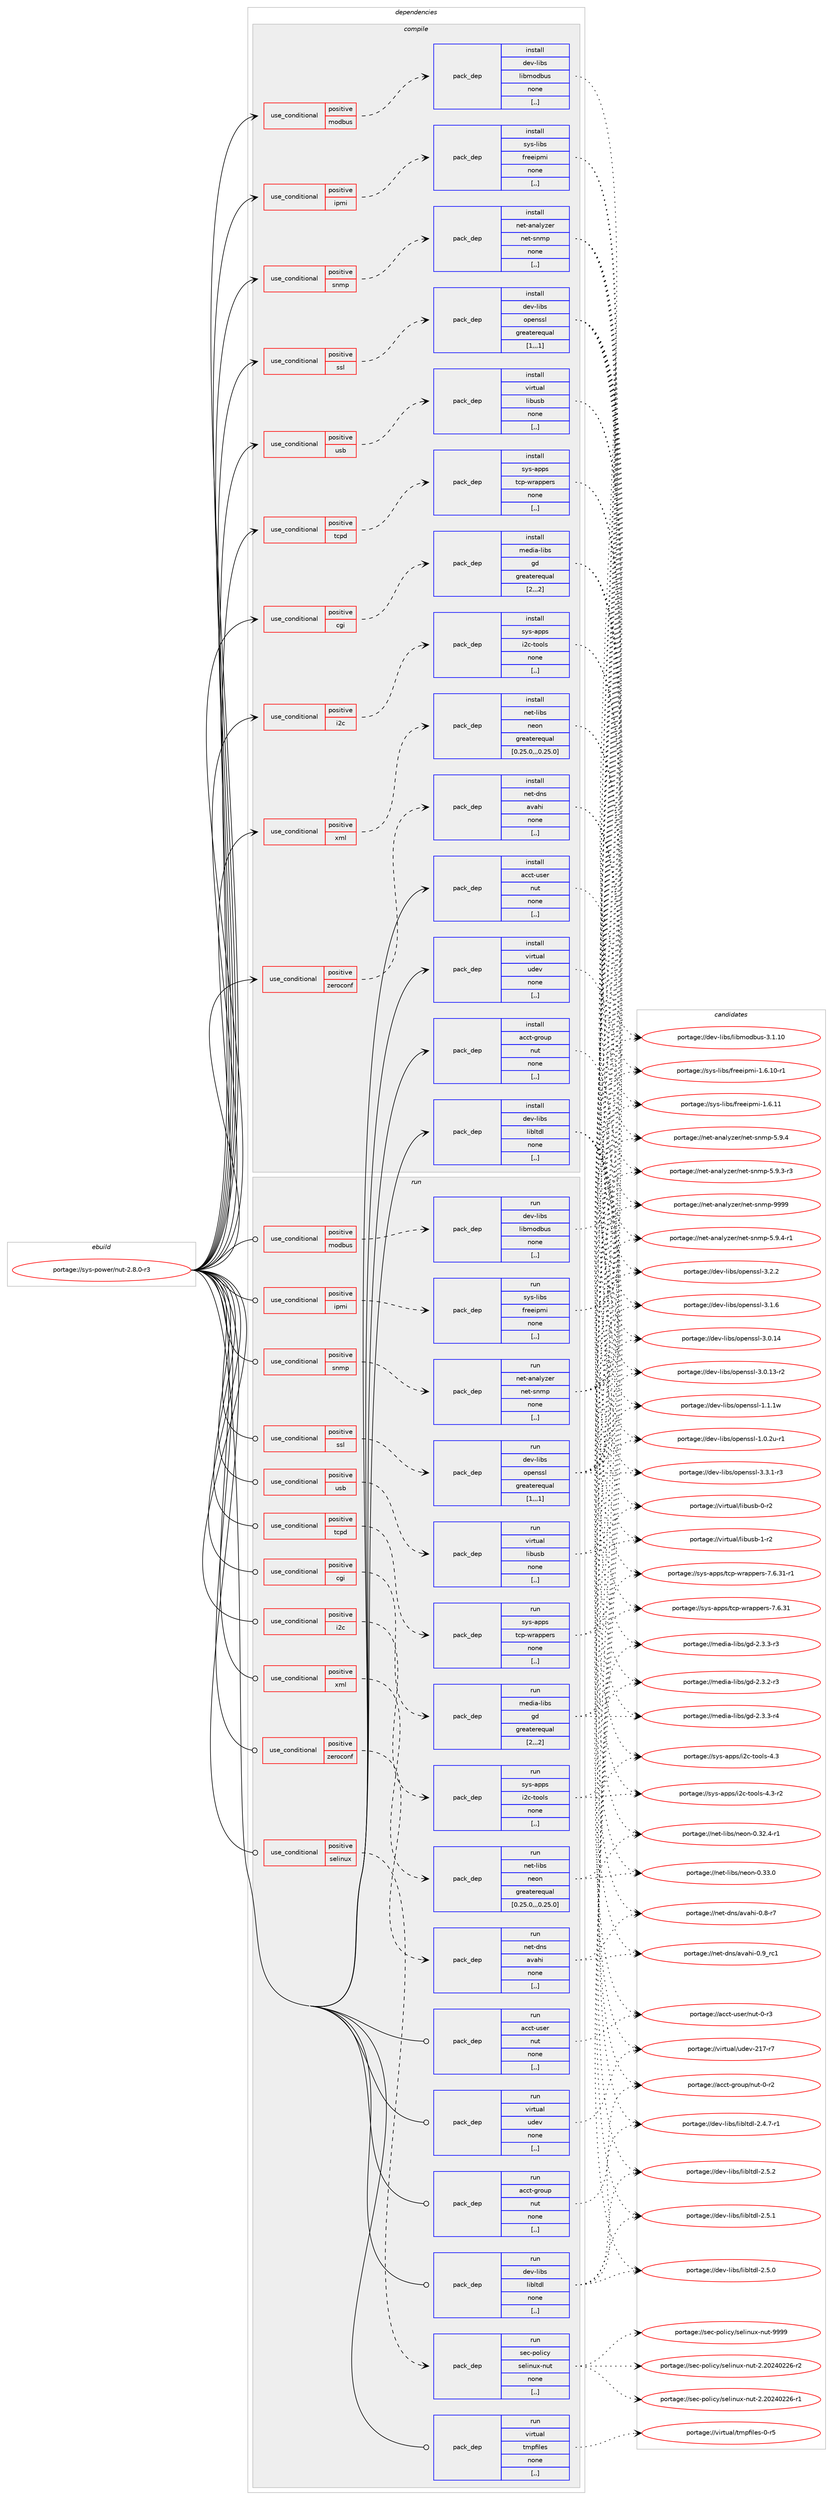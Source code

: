 digraph prolog {

# *************
# Graph options
# *************

newrank=true;
concentrate=true;
compound=true;
graph [rankdir=LR,fontname=Helvetica,fontsize=10,ranksep=1.5];#, ranksep=2.5, nodesep=0.2];
edge  [arrowhead=vee];
node  [fontname=Helvetica,fontsize=10];

# **********
# The ebuild
# **********

subgraph cluster_leftcol {
color=gray;
label=<<i>ebuild</i>>;
id [label="portage://sys-power/nut-2.8.0-r3", color=red, width=4, href="../sys-power/nut-2.8.0-r3.svg"];
}

# ****************
# The dependencies
# ****************

subgraph cluster_midcol {
color=gray;
label=<<i>dependencies</i>>;
subgraph cluster_compile {
fillcolor="#eeeeee";
style=filled;
label=<<i>compile</i>>;
subgraph cond252611 {
dependency954236 [label=<<TABLE BORDER="0" CELLBORDER="1" CELLSPACING="0" CELLPADDING="4"><TR><TD ROWSPAN="3" CELLPADDING="10">use_conditional</TD></TR><TR><TD>positive</TD></TR><TR><TD>cgi</TD></TR></TABLE>>, shape=none, color=red];
subgraph pack694886 {
dependency954237 [label=<<TABLE BORDER="0" CELLBORDER="1" CELLSPACING="0" CELLPADDING="4" WIDTH="220"><TR><TD ROWSPAN="6" CELLPADDING="30">pack_dep</TD></TR><TR><TD WIDTH="110">install</TD></TR><TR><TD>media-libs</TD></TR><TR><TD>gd</TD></TR><TR><TD>greaterequal</TD></TR><TR><TD>[2,,,2]</TD></TR></TABLE>>, shape=none, color=blue];
}
dependency954236:e -> dependency954237:w [weight=20,style="dashed",arrowhead="vee"];
}
id:e -> dependency954236:w [weight=20,style="solid",arrowhead="vee"];
subgraph cond252612 {
dependency954238 [label=<<TABLE BORDER="0" CELLBORDER="1" CELLSPACING="0" CELLPADDING="4"><TR><TD ROWSPAN="3" CELLPADDING="10">use_conditional</TD></TR><TR><TD>positive</TD></TR><TR><TD>i2c</TD></TR></TABLE>>, shape=none, color=red];
subgraph pack694887 {
dependency954239 [label=<<TABLE BORDER="0" CELLBORDER="1" CELLSPACING="0" CELLPADDING="4" WIDTH="220"><TR><TD ROWSPAN="6" CELLPADDING="30">pack_dep</TD></TR><TR><TD WIDTH="110">install</TD></TR><TR><TD>sys-apps</TD></TR><TR><TD>i2c-tools</TD></TR><TR><TD>none</TD></TR><TR><TD>[,,]</TD></TR></TABLE>>, shape=none, color=blue];
}
dependency954238:e -> dependency954239:w [weight=20,style="dashed",arrowhead="vee"];
}
id:e -> dependency954238:w [weight=20,style="solid",arrowhead="vee"];
subgraph cond252613 {
dependency954240 [label=<<TABLE BORDER="0" CELLBORDER="1" CELLSPACING="0" CELLPADDING="4"><TR><TD ROWSPAN="3" CELLPADDING="10">use_conditional</TD></TR><TR><TD>positive</TD></TR><TR><TD>ipmi</TD></TR></TABLE>>, shape=none, color=red];
subgraph pack694888 {
dependency954241 [label=<<TABLE BORDER="0" CELLBORDER="1" CELLSPACING="0" CELLPADDING="4" WIDTH="220"><TR><TD ROWSPAN="6" CELLPADDING="30">pack_dep</TD></TR><TR><TD WIDTH="110">install</TD></TR><TR><TD>sys-libs</TD></TR><TR><TD>freeipmi</TD></TR><TR><TD>none</TD></TR><TR><TD>[,,]</TD></TR></TABLE>>, shape=none, color=blue];
}
dependency954240:e -> dependency954241:w [weight=20,style="dashed",arrowhead="vee"];
}
id:e -> dependency954240:w [weight=20,style="solid",arrowhead="vee"];
subgraph cond252614 {
dependency954242 [label=<<TABLE BORDER="0" CELLBORDER="1" CELLSPACING="0" CELLPADDING="4"><TR><TD ROWSPAN="3" CELLPADDING="10">use_conditional</TD></TR><TR><TD>positive</TD></TR><TR><TD>modbus</TD></TR></TABLE>>, shape=none, color=red];
subgraph pack694889 {
dependency954243 [label=<<TABLE BORDER="0" CELLBORDER="1" CELLSPACING="0" CELLPADDING="4" WIDTH="220"><TR><TD ROWSPAN="6" CELLPADDING="30">pack_dep</TD></TR><TR><TD WIDTH="110">install</TD></TR><TR><TD>dev-libs</TD></TR><TR><TD>libmodbus</TD></TR><TR><TD>none</TD></TR><TR><TD>[,,]</TD></TR></TABLE>>, shape=none, color=blue];
}
dependency954242:e -> dependency954243:w [weight=20,style="dashed",arrowhead="vee"];
}
id:e -> dependency954242:w [weight=20,style="solid",arrowhead="vee"];
subgraph cond252615 {
dependency954244 [label=<<TABLE BORDER="0" CELLBORDER="1" CELLSPACING="0" CELLPADDING="4"><TR><TD ROWSPAN="3" CELLPADDING="10">use_conditional</TD></TR><TR><TD>positive</TD></TR><TR><TD>snmp</TD></TR></TABLE>>, shape=none, color=red];
subgraph pack694890 {
dependency954245 [label=<<TABLE BORDER="0" CELLBORDER="1" CELLSPACING="0" CELLPADDING="4" WIDTH="220"><TR><TD ROWSPAN="6" CELLPADDING="30">pack_dep</TD></TR><TR><TD WIDTH="110">install</TD></TR><TR><TD>net-analyzer</TD></TR><TR><TD>net-snmp</TD></TR><TR><TD>none</TD></TR><TR><TD>[,,]</TD></TR></TABLE>>, shape=none, color=blue];
}
dependency954244:e -> dependency954245:w [weight=20,style="dashed",arrowhead="vee"];
}
id:e -> dependency954244:w [weight=20,style="solid",arrowhead="vee"];
subgraph cond252616 {
dependency954246 [label=<<TABLE BORDER="0" CELLBORDER="1" CELLSPACING="0" CELLPADDING="4"><TR><TD ROWSPAN="3" CELLPADDING="10">use_conditional</TD></TR><TR><TD>positive</TD></TR><TR><TD>ssl</TD></TR></TABLE>>, shape=none, color=red];
subgraph pack694891 {
dependency954247 [label=<<TABLE BORDER="0" CELLBORDER="1" CELLSPACING="0" CELLPADDING="4" WIDTH="220"><TR><TD ROWSPAN="6" CELLPADDING="30">pack_dep</TD></TR><TR><TD WIDTH="110">install</TD></TR><TR><TD>dev-libs</TD></TR><TR><TD>openssl</TD></TR><TR><TD>greaterequal</TD></TR><TR><TD>[1,,,1]</TD></TR></TABLE>>, shape=none, color=blue];
}
dependency954246:e -> dependency954247:w [weight=20,style="dashed",arrowhead="vee"];
}
id:e -> dependency954246:w [weight=20,style="solid",arrowhead="vee"];
subgraph cond252617 {
dependency954248 [label=<<TABLE BORDER="0" CELLBORDER="1" CELLSPACING="0" CELLPADDING="4"><TR><TD ROWSPAN="3" CELLPADDING="10">use_conditional</TD></TR><TR><TD>positive</TD></TR><TR><TD>tcpd</TD></TR></TABLE>>, shape=none, color=red];
subgraph pack694892 {
dependency954249 [label=<<TABLE BORDER="0" CELLBORDER="1" CELLSPACING="0" CELLPADDING="4" WIDTH="220"><TR><TD ROWSPAN="6" CELLPADDING="30">pack_dep</TD></TR><TR><TD WIDTH="110">install</TD></TR><TR><TD>sys-apps</TD></TR><TR><TD>tcp-wrappers</TD></TR><TR><TD>none</TD></TR><TR><TD>[,,]</TD></TR></TABLE>>, shape=none, color=blue];
}
dependency954248:e -> dependency954249:w [weight=20,style="dashed",arrowhead="vee"];
}
id:e -> dependency954248:w [weight=20,style="solid",arrowhead="vee"];
subgraph cond252618 {
dependency954250 [label=<<TABLE BORDER="0" CELLBORDER="1" CELLSPACING="0" CELLPADDING="4"><TR><TD ROWSPAN="3" CELLPADDING="10">use_conditional</TD></TR><TR><TD>positive</TD></TR><TR><TD>usb</TD></TR></TABLE>>, shape=none, color=red];
subgraph pack694893 {
dependency954251 [label=<<TABLE BORDER="0" CELLBORDER="1" CELLSPACING="0" CELLPADDING="4" WIDTH="220"><TR><TD ROWSPAN="6" CELLPADDING="30">pack_dep</TD></TR><TR><TD WIDTH="110">install</TD></TR><TR><TD>virtual</TD></TR><TR><TD>libusb</TD></TR><TR><TD>none</TD></TR><TR><TD>[,,]</TD></TR></TABLE>>, shape=none, color=blue];
}
dependency954250:e -> dependency954251:w [weight=20,style="dashed",arrowhead="vee"];
}
id:e -> dependency954250:w [weight=20,style="solid",arrowhead="vee"];
subgraph cond252619 {
dependency954252 [label=<<TABLE BORDER="0" CELLBORDER="1" CELLSPACING="0" CELLPADDING="4"><TR><TD ROWSPAN="3" CELLPADDING="10">use_conditional</TD></TR><TR><TD>positive</TD></TR><TR><TD>xml</TD></TR></TABLE>>, shape=none, color=red];
subgraph pack694894 {
dependency954253 [label=<<TABLE BORDER="0" CELLBORDER="1" CELLSPACING="0" CELLPADDING="4" WIDTH="220"><TR><TD ROWSPAN="6" CELLPADDING="30">pack_dep</TD></TR><TR><TD WIDTH="110">install</TD></TR><TR><TD>net-libs</TD></TR><TR><TD>neon</TD></TR><TR><TD>greaterequal</TD></TR><TR><TD>[0.25.0,,,0.25.0]</TD></TR></TABLE>>, shape=none, color=blue];
}
dependency954252:e -> dependency954253:w [weight=20,style="dashed",arrowhead="vee"];
}
id:e -> dependency954252:w [weight=20,style="solid",arrowhead="vee"];
subgraph cond252620 {
dependency954254 [label=<<TABLE BORDER="0" CELLBORDER="1" CELLSPACING="0" CELLPADDING="4"><TR><TD ROWSPAN="3" CELLPADDING="10">use_conditional</TD></TR><TR><TD>positive</TD></TR><TR><TD>zeroconf</TD></TR></TABLE>>, shape=none, color=red];
subgraph pack694895 {
dependency954255 [label=<<TABLE BORDER="0" CELLBORDER="1" CELLSPACING="0" CELLPADDING="4" WIDTH="220"><TR><TD ROWSPAN="6" CELLPADDING="30">pack_dep</TD></TR><TR><TD WIDTH="110">install</TD></TR><TR><TD>net-dns</TD></TR><TR><TD>avahi</TD></TR><TR><TD>none</TD></TR><TR><TD>[,,]</TD></TR></TABLE>>, shape=none, color=blue];
}
dependency954254:e -> dependency954255:w [weight=20,style="dashed",arrowhead="vee"];
}
id:e -> dependency954254:w [weight=20,style="solid",arrowhead="vee"];
subgraph pack694896 {
dependency954256 [label=<<TABLE BORDER="0" CELLBORDER="1" CELLSPACING="0" CELLPADDING="4" WIDTH="220"><TR><TD ROWSPAN="6" CELLPADDING="30">pack_dep</TD></TR><TR><TD WIDTH="110">install</TD></TR><TR><TD>acct-group</TD></TR><TR><TD>nut</TD></TR><TR><TD>none</TD></TR><TR><TD>[,,]</TD></TR></TABLE>>, shape=none, color=blue];
}
id:e -> dependency954256:w [weight=20,style="solid",arrowhead="vee"];
subgraph pack694897 {
dependency954257 [label=<<TABLE BORDER="0" CELLBORDER="1" CELLSPACING="0" CELLPADDING="4" WIDTH="220"><TR><TD ROWSPAN="6" CELLPADDING="30">pack_dep</TD></TR><TR><TD WIDTH="110">install</TD></TR><TR><TD>acct-user</TD></TR><TR><TD>nut</TD></TR><TR><TD>none</TD></TR><TR><TD>[,,]</TD></TR></TABLE>>, shape=none, color=blue];
}
id:e -> dependency954257:w [weight=20,style="solid",arrowhead="vee"];
subgraph pack694898 {
dependency954258 [label=<<TABLE BORDER="0" CELLBORDER="1" CELLSPACING="0" CELLPADDING="4" WIDTH="220"><TR><TD ROWSPAN="6" CELLPADDING="30">pack_dep</TD></TR><TR><TD WIDTH="110">install</TD></TR><TR><TD>dev-libs</TD></TR><TR><TD>libltdl</TD></TR><TR><TD>none</TD></TR><TR><TD>[,,]</TD></TR></TABLE>>, shape=none, color=blue];
}
id:e -> dependency954258:w [weight=20,style="solid",arrowhead="vee"];
subgraph pack694899 {
dependency954259 [label=<<TABLE BORDER="0" CELLBORDER="1" CELLSPACING="0" CELLPADDING="4" WIDTH="220"><TR><TD ROWSPAN="6" CELLPADDING="30">pack_dep</TD></TR><TR><TD WIDTH="110">install</TD></TR><TR><TD>virtual</TD></TR><TR><TD>udev</TD></TR><TR><TD>none</TD></TR><TR><TD>[,,]</TD></TR></TABLE>>, shape=none, color=blue];
}
id:e -> dependency954259:w [weight=20,style="solid",arrowhead="vee"];
}
subgraph cluster_compileandrun {
fillcolor="#eeeeee";
style=filled;
label=<<i>compile and run</i>>;
}
subgraph cluster_run {
fillcolor="#eeeeee";
style=filled;
label=<<i>run</i>>;
subgraph cond252621 {
dependency954260 [label=<<TABLE BORDER="0" CELLBORDER="1" CELLSPACING="0" CELLPADDING="4"><TR><TD ROWSPAN="3" CELLPADDING="10">use_conditional</TD></TR><TR><TD>positive</TD></TR><TR><TD>cgi</TD></TR></TABLE>>, shape=none, color=red];
subgraph pack694900 {
dependency954261 [label=<<TABLE BORDER="0" CELLBORDER="1" CELLSPACING="0" CELLPADDING="4" WIDTH="220"><TR><TD ROWSPAN="6" CELLPADDING="30">pack_dep</TD></TR><TR><TD WIDTH="110">run</TD></TR><TR><TD>media-libs</TD></TR><TR><TD>gd</TD></TR><TR><TD>greaterequal</TD></TR><TR><TD>[2,,,2]</TD></TR></TABLE>>, shape=none, color=blue];
}
dependency954260:e -> dependency954261:w [weight=20,style="dashed",arrowhead="vee"];
}
id:e -> dependency954260:w [weight=20,style="solid",arrowhead="odot"];
subgraph cond252622 {
dependency954262 [label=<<TABLE BORDER="0" CELLBORDER="1" CELLSPACING="0" CELLPADDING="4"><TR><TD ROWSPAN="3" CELLPADDING="10">use_conditional</TD></TR><TR><TD>positive</TD></TR><TR><TD>i2c</TD></TR></TABLE>>, shape=none, color=red];
subgraph pack694901 {
dependency954263 [label=<<TABLE BORDER="0" CELLBORDER="1" CELLSPACING="0" CELLPADDING="4" WIDTH="220"><TR><TD ROWSPAN="6" CELLPADDING="30">pack_dep</TD></TR><TR><TD WIDTH="110">run</TD></TR><TR><TD>sys-apps</TD></TR><TR><TD>i2c-tools</TD></TR><TR><TD>none</TD></TR><TR><TD>[,,]</TD></TR></TABLE>>, shape=none, color=blue];
}
dependency954262:e -> dependency954263:w [weight=20,style="dashed",arrowhead="vee"];
}
id:e -> dependency954262:w [weight=20,style="solid",arrowhead="odot"];
subgraph cond252623 {
dependency954264 [label=<<TABLE BORDER="0" CELLBORDER="1" CELLSPACING="0" CELLPADDING="4"><TR><TD ROWSPAN="3" CELLPADDING="10">use_conditional</TD></TR><TR><TD>positive</TD></TR><TR><TD>ipmi</TD></TR></TABLE>>, shape=none, color=red];
subgraph pack694902 {
dependency954265 [label=<<TABLE BORDER="0" CELLBORDER="1" CELLSPACING="0" CELLPADDING="4" WIDTH="220"><TR><TD ROWSPAN="6" CELLPADDING="30">pack_dep</TD></TR><TR><TD WIDTH="110">run</TD></TR><TR><TD>sys-libs</TD></TR><TR><TD>freeipmi</TD></TR><TR><TD>none</TD></TR><TR><TD>[,,]</TD></TR></TABLE>>, shape=none, color=blue];
}
dependency954264:e -> dependency954265:w [weight=20,style="dashed",arrowhead="vee"];
}
id:e -> dependency954264:w [weight=20,style="solid",arrowhead="odot"];
subgraph cond252624 {
dependency954266 [label=<<TABLE BORDER="0" CELLBORDER="1" CELLSPACING="0" CELLPADDING="4"><TR><TD ROWSPAN="3" CELLPADDING="10">use_conditional</TD></TR><TR><TD>positive</TD></TR><TR><TD>modbus</TD></TR></TABLE>>, shape=none, color=red];
subgraph pack694903 {
dependency954267 [label=<<TABLE BORDER="0" CELLBORDER="1" CELLSPACING="0" CELLPADDING="4" WIDTH="220"><TR><TD ROWSPAN="6" CELLPADDING="30">pack_dep</TD></TR><TR><TD WIDTH="110">run</TD></TR><TR><TD>dev-libs</TD></TR><TR><TD>libmodbus</TD></TR><TR><TD>none</TD></TR><TR><TD>[,,]</TD></TR></TABLE>>, shape=none, color=blue];
}
dependency954266:e -> dependency954267:w [weight=20,style="dashed",arrowhead="vee"];
}
id:e -> dependency954266:w [weight=20,style="solid",arrowhead="odot"];
subgraph cond252625 {
dependency954268 [label=<<TABLE BORDER="0" CELLBORDER="1" CELLSPACING="0" CELLPADDING="4"><TR><TD ROWSPAN="3" CELLPADDING="10">use_conditional</TD></TR><TR><TD>positive</TD></TR><TR><TD>selinux</TD></TR></TABLE>>, shape=none, color=red];
subgraph pack694904 {
dependency954269 [label=<<TABLE BORDER="0" CELLBORDER="1" CELLSPACING="0" CELLPADDING="4" WIDTH="220"><TR><TD ROWSPAN="6" CELLPADDING="30">pack_dep</TD></TR><TR><TD WIDTH="110">run</TD></TR><TR><TD>sec-policy</TD></TR><TR><TD>selinux-nut</TD></TR><TR><TD>none</TD></TR><TR><TD>[,,]</TD></TR></TABLE>>, shape=none, color=blue];
}
dependency954268:e -> dependency954269:w [weight=20,style="dashed",arrowhead="vee"];
}
id:e -> dependency954268:w [weight=20,style="solid",arrowhead="odot"];
subgraph cond252626 {
dependency954270 [label=<<TABLE BORDER="0" CELLBORDER="1" CELLSPACING="0" CELLPADDING="4"><TR><TD ROWSPAN="3" CELLPADDING="10">use_conditional</TD></TR><TR><TD>positive</TD></TR><TR><TD>snmp</TD></TR></TABLE>>, shape=none, color=red];
subgraph pack694905 {
dependency954271 [label=<<TABLE BORDER="0" CELLBORDER="1" CELLSPACING="0" CELLPADDING="4" WIDTH="220"><TR><TD ROWSPAN="6" CELLPADDING="30">pack_dep</TD></TR><TR><TD WIDTH="110">run</TD></TR><TR><TD>net-analyzer</TD></TR><TR><TD>net-snmp</TD></TR><TR><TD>none</TD></TR><TR><TD>[,,]</TD></TR></TABLE>>, shape=none, color=blue];
}
dependency954270:e -> dependency954271:w [weight=20,style="dashed",arrowhead="vee"];
}
id:e -> dependency954270:w [weight=20,style="solid",arrowhead="odot"];
subgraph cond252627 {
dependency954272 [label=<<TABLE BORDER="0" CELLBORDER="1" CELLSPACING="0" CELLPADDING="4"><TR><TD ROWSPAN="3" CELLPADDING="10">use_conditional</TD></TR><TR><TD>positive</TD></TR><TR><TD>ssl</TD></TR></TABLE>>, shape=none, color=red];
subgraph pack694906 {
dependency954273 [label=<<TABLE BORDER="0" CELLBORDER="1" CELLSPACING="0" CELLPADDING="4" WIDTH="220"><TR><TD ROWSPAN="6" CELLPADDING="30">pack_dep</TD></TR><TR><TD WIDTH="110">run</TD></TR><TR><TD>dev-libs</TD></TR><TR><TD>openssl</TD></TR><TR><TD>greaterequal</TD></TR><TR><TD>[1,,,1]</TD></TR></TABLE>>, shape=none, color=blue];
}
dependency954272:e -> dependency954273:w [weight=20,style="dashed",arrowhead="vee"];
}
id:e -> dependency954272:w [weight=20,style="solid",arrowhead="odot"];
subgraph cond252628 {
dependency954274 [label=<<TABLE BORDER="0" CELLBORDER="1" CELLSPACING="0" CELLPADDING="4"><TR><TD ROWSPAN="3" CELLPADDING="10">use_conditional</TD></TR><TR><TD>positive</TD></TR><TR><TD>tcpd</TD></TR></TABLE>>, shape=none, color=red];
subgraph pack694907 {
dependency954275 [label=<<TABLE BORDER="0" CELLBORDER="1" CELLSPACING="0" CELLPADDING="4" WIDTH="220"><TR><TD ROWSPAN="6" CELLPADDING="30">pack_dep</TD></TR><TR><TD WIDTH="110">run</TD></TR><TR><TD>sys-apps</TD></TR><TR><TD>tcp-wrappers</TD></TR><TR><TD>none</TD></TR><TR><TD>[,,]</TD></TR></TABLE>>, shape=none, color=blue];
}
dependency954274:e -> dependency954275:w [weight=20,style="dashed",arrowhead="vee"];
}
id:e -> dependency954274:w [weight=20,style="solid",arrowhead="odot"];
subgraph cond252629 {
dependency954276 [label=<<TABLE BORDER="0" CELLBORDER="1" CELLSPACING="0" CELLPADDING="4"><TR><TD ROWSPAN="3" CELLPADDING="10">use_conditional</TD></TR><TR><TD>positive</TD></TR><TR><TD>usb</TD></TR></TABLE>>, shape=none, color=red];
subgraph pack694908 {
dependency954277 [label=<<TABLE BORDER="0" CELLBORDER="1" CELLSPACING="0" CELLPADDING="4" WIDTH="220"><TR><TD ROWSPAN="6" CELLPADDING="30">pack_dep</TD></TR><TR><TD WIDTH="110">run</TD></TR><TR><TD>virtual</TD></TR><TR><TD>libusb</TD></TR><TR><TD>none</TD></TR><TR><TD>[,,]</TD></TR></TABLE>>, shape=none, color=blue];
}
dependency954276:e -> dependency954277:w [weight=20,style="dashed",arrowhead="vee"];
}
id:e -> dependency954276:w [weight=20,style="solid",arrowhead="odot"];
subgraph cond252630 {
dependency954278 [label=<<TABLE BORDER="0" CELLBORDER="1" CELLSPACING="0" CELLPADDING="4"><TR><TD ROWSPAN="3" CELLPADDING="10">use_conditional</TD></TR><TR><TD>positive</TD></TR><TR><TD>xml</TD></TR></TABLE>>, shape=none, color=red];
subgraph pack694909 {
dependency954279 [label=<<TABLE BORDER="0" CELLBORDER="1" CELLSPACING="0" CELLPADDING="4" WIDTH="220"><TR><TD ROWSPAN="6" CELLPADDING="30">pack_dep</TD></TR><TR><TD WIDTH="110">run</TD></TR><TR><TD>net-libs</TD></TR><TR><TD>neon</TD></TR><TR><TD>greaterequal</TD></TR><TR><TD>[0.25.0,,,0.25.0]</TD></TR></TABLE>>, shape=none, color=blue];
}
dependency954278:e -> dependency954279:w [weight=20,style="dashed",arrowhead="vee"];
}
id:e -> dependency954278:w [weight=20,style="solid",arrowhead="odot"];
subgraph cond252631 {
dependency954280 [label=<<TABLE BORDER="0" CELLBORDER="1" CELLSPACING="0" CELLPADDING="4"><TR><TD ROWSPAN="3" CELLPADDING="10">use_conditional</TD></TR><TR><TD>positive</TD></TR><TR><TD>zeroconf</TD></TR></TABLE>>, shape=none, color=red];
subgraph pack694910 {
dependency954281 [label=<<TABLE BORDER="0" CELLBORDER="1" CELLSPACING="0" CELLPADDING="4" WIDTH="220"><TR><TD ROWSPAN="6" CELLPADDING="30">pack_dep</TD></TR><TR><TD WIDTH="110">run</TD></TR><TR><TD>net-dns</TD></TR><TR><TD>avahi</TD></TR><TR><TD>none</TD></TR><TR><TD>[,,]</TD></TR></TABLE>>, shape=none, color=blue];
}
dependency954280:e -> dependency954281:w [weight=20,style="dashed",arrowhead="vee"];
}
id:e -> dependency954280:w [weight=20,style="solid",arrowhead="odot"];
subgraph pack694911 {
dependency954282 [label=<<TABLE BORDER="0" CELLBORDER="1" CELLSPACING="0" CELLPADDING="4" WIDTH="220"><TR><TD ROWSPAN="6" CELLPADDING="30">pack_dep</TD></TR><TR><TD WIDTH="110">run</TD></TR><TR><TD>acct-group</TD></TR><TR><TD>nut</TD></TR><TR><TD>none</TD></TR><TR><TD>[,,]</TD></TR></TABLE>>, shape=none, color=blue];
}
id:e -> dependency954282:w [weight=20,style="solid",arrowhead="odot"];
subgraph pack694912 {
dependency954283 [label=<<TABLE BORDER="0" CELLBORDER="1" CELLSPACING="0" CELLPADDING="4" WIDTH="220"><TR><TD ROWSPAN="6" CELLPADDING="30">pack_dep</TD></TR><TR><TD WIDTH="110">run</TD></TR><TR><TD>acct-user</TD></TR><TR><TD>nut</TD></TR><TR><TD>none</TD></TR><TR><TD>[,,]</TD></TR></TABLE>>, shape=none, color=blue];
}
id:e -> dependency954283:w [weight=20,style="solid",arrowhead="odot"];
subgraph pack694913 {
dependency954284 [label=<<TABLE BORDER="0" CELLBORDER="1" CELLSPACING="0" CELLPADDING="4" WIDTH="220"><TR><TD ROWSPAN="6" CELLPADDING="30">pack_dep</TD></TR><TR><TD WIDTH="110">run</TD></TR><TR><TD>dev-libs</TD></TR><TR><TD>libltdl</TD></TR><TR><TD>none</TD></TR><TR><TD>[,,]</TD></TR></TABLE>>, shape=none, color=blue];
}
id:e -> dependency954284:w [weight=20,style="solid",arrowhead="odot"];
subgraph pack694914 {
dependency954285 [label=<<TABLE BORDER="0" CELLBORDER="1" CELLSPACING="0" CELLPADDING="4" WIDTH="220"><TR><TD ROWSPAN="6" CELLPADDING="30">pack_dep</TD></TR><TR><TD WIDTH="110">run</TD></TR><TR><TD>virtual</TD></TR><TR><TD>tmpfiles</TD></TR><TR><TD>none</TD></TR><TR><TD>[,,]</TD></TR></TABLE>>, shape=none, color=blue];
}
id:e -> dependency954285:w [weight=20,style="solid",arrowhead="odot"];
subgraph pack694915 {
dependency954286 [label=<<TABLE BORDER="0" CELLBORDER="1" CELLSPACING="0" CELLPADDING="4" WIDTH="220"><TR><TD ROWSPAN="6" CELLPADDING="30">pack_dep</TD></TR><TR><TD WIDTH="110">run</TD></TR><TR><TD>virtual</TD></TR><TR><TD>udev</TD></TR><TR><TD>none</TD></TR><TR><TD>[,,]</TD></TR></TABLE>>, shape=none, color=blue];
}
id:e -> dependency954286:w [weight=20,style="solid",arrowhead="odot"];
}
}

# **************
# The candidates
# **************

subgraph cluster_choices {
rank=same;
color=gray;
label=<<i>candidates</i>>;

subgraph choice694886 {
color=black;
nodesep=1;
choice109101100105974510810598115471031004550465146514511452 [label="portage://media-libs/gd-2.3.3-r4", color=red, width=4,href="../media-libs/gd-2.3.3-r4.svg"];
choice109101100105974510810598115471031004550465146514511451 [label="portage://media-libs/gd-2.3.3-r3", color=red, width=4,href="../media-libs/gd-2.3.3-r3.svg"];
choice109101100105974510810598115471031004550465146504511451 [label="portage://media-libs/gd-2.3.2-r3", color=red, width=4,href="../media-libs/gd-2.3.2-r3.svg"];
dependency954237:e -> choice109101100105974510810598115471031004550465146514511452:w [style=dotted,weight="100"];
dependency954237:e -> choice109101100105974510810598115471031004550465146514511451:w [style=dotted,weight="100"];
dependency954237:e -> choice109101100105974510810598115471031004550465146504511451:w [style=dotted,weight="100"];
}
subgraph choice694887 {
color=black;
nodesep=1;
choice115121115459711211211547105509945116111111108115455246514511450 [label="portage://sys-apps/i2c-tools-4.3-r2", color=red, width=4,href="../sys-apps/i2c-tools-4.3-r2.svg"];
choice11512111545971121121154710550994511611111110811545524651 [label="portage://sys-apps/i2c-tools-4.3", color=red, width=4,href="../sys-apps/i2c-tools-4.3.svg"];
dependency954239:e -> choice115121115459711211211547105509945116111111108115455246514511450:w [style=dotted,weight="100"];
dependency954239:e -> choice11512111545971121121154710550994511611111110811545524651:w [style=dotted,weight="100"];
}
subgraph choice694888 {
color=black;
nodesep=1;
choice11512111545108105981154710211410110110511210910545494654464949 [label="portage://sys-libs/freeipmi-1.6.11", color=red, width=4,href="../sys-libs/freeipmi-1.6.11.svg"];
choice115121115451081059811547102114101101105112109105454946544649484511449 [label="portage://sys-libs/freeipmi-1.6.10-r1", color=red, width=4,href="../sys-libs/freeipmi-1.6.10-r1.svg"];
dependency954241:e -> choice11512111545108105981154710211410110110511210910545494654464949:w [style=dotted,weight="100"];
dependency954241:e -> choice115121115451081059811547102114101101105112109105454946544649484511449:w [style=dotted,weight="100"];
}
subgraph choice694889 {
color=black;
nodesep=1;
choice100101118451081059811547108105981091111009811711545514649464948 [label="portage://dev-libs/libmodbus-3.1.10", color=red, width=4,href="../dev-libs/libmodbus-3.1.10.svg"];
dependency954243:e -> choice100101118451081059811547108105981091111009811711545514649464948:w [style=dotted,weight="100"];
}
subgraph choice694890 {
color=black;
nodesep=1;
choice11010111645971109710812112210111447110101116451151101091124557575757 [label="portage://net-analyzer/net-snmp-9999", color=red, width=4,href="../net-analyzer/net-snmp-9999.svg"];
choice11010111645971109710812112210111447110101116451151101091124553465746524511449 [label="portage://net-analyzer/net-snmp-5.9.4-r1", color=red, width=4,href="../net-analyzer/net-snmp-5.9.4-r1.svg"];
choice1101011164597110971081211221011144711010111645115110109112455346574652 [label="portage://net-analyzer/net-snmp-5.9.4", color=red, width=4,href="../net-analyzer/net-snmp-5.9.4.svg"];
choice11010111645971109710812112210111447110101116451151101091124553465746514511451 [label="portage://net-analyzer/net-snmp-5.9.3-r3", color=red, width=4,href="../net-analyzer/net-snmp-5.9.3-r3.svg"];
dependency954245:e -> choice11010111645971109710812112210111447110101116451151101091124557575757:w [style=dotted,weight="100"];
dependency954245:e -> choice11010111645971109710812112210111447110101116451151101091124553465746524511449:w [style=dotted,weight="100"];
dependency954245:e -> choice1101011164597110971081211221011144711010111645115110109112455346574652:w [style=dotted,weight="100"];
dependency954245:e -> choice11010111645971109710812112210111447110101116451151101091124553465746514511451:w [style=dotted,weight="100"];
}
subgraph choice694891 {
color=black;
nodesep=1;
choice1001011184510810598115471111121011101151151084551465146494511451 [label="portage://dev-libs/openssl-3.3.1-r3", color=red, width=4,href="../dev-libs/openssl-3.3.1-r3.svg"];
choice100101118451081059811547111112101110115115108455146504650 [label="portage://dev-libs/openssl-3.2.2", color=red, width=4,href="../dev-libs/openssl-3.2.2.svg"];
choice100101118451081059811547111112101110115115108455146494654 [label="portage://dev-libs/openssl-3.1.6", color=red, width=4,href="../dev-libs/openssl-3.1.6.svg"];
choice10010111845108105981154711111210111011511510845514648464952 [label="portage://dev-libs/openssl-3.0.14", color=red, width=4,href="../dev-libs/openssl-3.0.14.svg"];
choice100101118451081059811547111112101110115115108455146484649514511450 [label="portage://dev-libs/openssl-3.0.13-r2", color=red, width=4,href="../dev-libs/openssl-3.0.13-r2.svg"];
choice100101118451081059811547111112101110115115108454946494649119 [label="portage://dev-libs/openssl-1.1.1w", color=red, width=4,href="../dev-libs/openssl-1.1.1w.svg"];
choice1001011184510810598115471111121011101151151084549464846501174511449 [label="portage://dev-libs/openssl-1.0.2u-r1", color=red, width=4,href="../dev-libs/openssl-1.0.2u-r1.svg"];
dependency954247:e -> choice1001011184510810598115471111121011101151151084551465146494511451:w [style=dotted,weight="100"];
dependency954247:e -> choice100101118451081059811547111112101110115115108455146504650:w [style=dotted,weight="100"];
dependency954247:e -> choice100101118451081059811547111112101110115115108455146494654:w [style=dotted,weight="100"];
dependency954247:e -> choice10010111845108105981154711111210111011511510845514648464952:w [style=dotted,weight="100"];
dependency954247:e -> choice100101118451081059811547111112101110115115108455146484649514511450:w [style=dotted,weight="100"];
dependency954247:e -> choice100101118451081059811547111112101110115115108454946494649119:w [style=dotted,weight="100"];
dependency954247:e -> choice1001011184510810598115471111121011101151151084549464846501174511449:w [style=dotted,weight="100"];
}
subgraph choice694892 {
color=black;
nodesep=1;
choice115121115459711211211547116991124511911497112112101114115455546544651494511449 [label="portage://sys-apps/tcp-wrappers-7.6.31-r1", color=red, width=4,href="../sys-apps/tcp-wrappers-7.6.31-r1.svg"];
choice11512111545971121121154711699112451191149711211210111411545554654465149 [label="portage://sys-apps/tcp-wrappers-7.6.31", color=red, width=4,href="../sys-apps/tcp-wrappers-7.6.31.svg"];
dependency954249:e -> choice115121115459711211211547116991124511911497112112101114115455546544651494511449:w [style=dotted,weight="100"];
dependency954249:e -> choice11512111545971121121154711699112451191149711211210111411545554654465149:w [style=dotted,weight="100"];
}
subgraph choice694893 {
color=black;
nodesep=1;
choice1181051141161179710847108105981171159845494511450 [label="portage://virtual/libusb-1-r2", color=red, width=4,href="../virtual/libusb-1-r2.svg"];
choice1181051141161179710847108105981171159845484511450 [label="portage://virtual/libusb-0-r2", color=red, width=4,href="../virtual/libusb-0-r2.svg"];
dependency954251:e -> choice1181051141161179710847108105981171159845494511450:w [style=dotted,weight="100"];
dependency954251:e -> choice1181051141161179710847108105981171159845484511450:w [style=dotted,weight="100"];
}
subgraph choice694894 {
color=black;
nodesep=1;
choice11010111645108105981154711010111111045484651514648 [label="portage://net-libs/neon-0.33.0", color=red, width=4,href="../net-libs/neon-0.33.0.svg"];
choice110101116451081059811547110101111110454846515046524511449 [label="portage://net-libs/neon-0.32.4-r1", color=red, width=4,href="../net-libs/neon-0.32.4-r1.svg"];
dependency954253:e -> choice11010111645108105981154711010111111045484651514648:w [style=dotted,weight="100"];
dependency954253:e -> choice110101116451081059811547110101111110454846515046524511449:w [style=dotted,weight="100"];
}
subgraph choice694895 {
color=black;
nodesep=1;
choice1101011164510011011547971189710410545484657951149949 [label="portage://net-dns/avahi-0.9_rc1", color=red, width=4,href="../net-dns/avahi-0.9_rc1.svg"];
choice11010111645100110115479711897104105454846564511455 [label="portage://net-dns/avahi-0.8-r7", color=red, width=4,href="../net-dns/avahi-0.8-r7.svg"];
dependency954255:e -> choice1101011164510011011547971189710410545484657951149949:w [style=dotted,weight="100"];
dependency954255:e -> choice11010111645100110115479711897104105454846564511455:w [style=dotted,weight="100"];
}
subgraph choice694896 {
color=black;
nodesep=1;
choice979999116451031141111171124711011711645484511450 [label="portage://acct-group/nut-0-r2", color=red, width=4,href="../acct-group/nut-0-r2.svg"];
dependency954256:e -> choice979999116451031141111171124711011711645484511450:w [style=dotted,weight="100"];
}
subgraph choice694897 {
color=black;
nodesep=1;
choice979999116451171151011144711011711645484511451 [label="portage://acct-user/nut-0-r3", color=red, width=4,href="../acct-user/nut-0-r3.svg"];
dependency954257:e -> choice979999116451171151011144711011711645484511451:w [style=dotted,weight="100"];
}
subgraph choice694898 {
color=black;
nodesep=1;
choice10010111845108105981154710810598108116100108455046534650 [label="portage://dev-libs/libltdl-2.5.2", color=red, width=4,href="../dev-libs/libltdl-2.5.2.svg"];
choice10010111845108105981154710810598108116100108455046534649 [label="portage://dev-libs/libltdl-2.5.1", color=red, width=4,href="../dev-libs/libltdl-2.5.1.svg"];
choice10010111845108105981154710810598108116100108455046534648 [label="portage://dev-libs/libltdl-2.5.0", color=red, width=4,href="../dev-libs/libltdl-2.5.0.svg"];
choice100101118451081059811547108105981081161001084550465246554511449 [label="portage://dev-libs/libltdl-2.4.7-r1", color=red, width=4,href="../dev-libs/libltdl-2.4.7-r1.svg"];
dependency954258:e -> choice10010111845108105981154710810598108116100108455046534650:w [style=dotted,weight="100"];
dependency954258:e -> choice10010111845108105981154710810598108116100108455046534649:w [style=dotted,weight="100"];
dependency954258:e -> choice10010111845108105981154710810598108116100108455046534648:w [style=dotted,weight="100"];
dependency954258:e -> choice100101118451081059811547108105981081161001084550465246554511449:w [style=dotted,weight="100"];
}
subgraph choice694899 {
color=black;
nodesep=1;
choice1181051141161179710847117100101118455049554511455 [label="portage://virtual/udev-217-r7", color=red, width=4,href="../virtual/udev-217-r7.svg"];
dependency954259:e -> choice1181051141161179710847117100101118455049554511455:w [style=dotted,weight="100"];
}
subgraph choice694900 {
color=black;
nodesep=1;
choice109101100105974510810598115471031004550465146514511452 [label="portage://media-libs/gd-2.3.3-r4", color=red, width=4,href="../media-libs/gd-2.3.3-r4.svg"];
choice109101100105974510810598115471031004550465146514511451 [label="portage://media-libs/gd-2.3.3-r3", color=red, width=4,href="../media-libs/gd-2.3.3-r3.svg"];
choice109101100105974510810598115471031004550465146504511451 [label="portage://media-libs/gd-2.3.2-r3", color=red, width=4,href="../media-libs/gd-2.3.2-r3.svg"];
dependency954261:e -> choice109101100105974510810598115471031004550465146514511452:w [style=dotted,weight="100"];
dependency954261:e -> choice109101100105974510810598115471031004550465146514511451:w [style=dotted,weight="100"];
dependency954261:e -> choice109101100105974510810598115471031004550465146504511451:w [style=dotted,weight="100"];
}
subgraph choice694901 {
color=black;
nodesep=1;
choice115121115459711211211547105509945116111111108115455246514511450 [label="portage://sys-apps/i2c-tools-4.3-r2", color=red, width=4,href="../sys-apps/i2c-tools-4.3-r2.svg"];
choice11512111545971121121154710550994511611111110811545524651 [label="portage://sys-apps/i2c-tools-4.3", color=red, width=4,href="../sys-apps/i2c-tools-4.3.svg"];
dependency954263:e -> choice115121115459711211211547105509945116111111108115455246514511450:w [style=dotted,weight="100"];
dependency954263:e -> choice11512111545971121121154710550994511611111110811545524651:w [style=dotted,weight="100"];
}
subgraph choice694902 {
color=black;
nodesep=1;
choice11512111545108105981154710211410110110511210910545494654464949 [label="portage://sys-libs/freeipmi-1.6.11", color=red, width=4,href="../sys-libs/freeipmi-1.6.11.svg"];
choice115121115451081059811547102114101101105112109105454946544649484511449 [label="portage://sys-libs/freeipmi-1.6.10-r1", color=red, width=4,href="../sys-libs/freeipmi-1.6.10-r1.svg"];
dependency954265:e -> choice11512111545108105981154710211410110110511210910545494654464949:w [style=dotted,weight="100"];
dependency954265:e -> choice115121115451081059811547102114101101105112109105454946544649484511449:w [style=dotted,weight="100"];
}
subgraph choice694903 {
color=black;
nodesep=1;
choice100101118451081059811547108105981091111009811711545514649464948 [label="portage://dev-libs/libmodbus-3.1.10", color=red, width=4,href="../dev-libs/libmodbus-3.1.10.svg"];
dependency954267:e -> choice100101118451081059811547108105981091111009811711545514649464948:w [style=dotted,weight="100"];
}
subgraph choice694904 {
color=black;
nodesep=1;
choice11510199451121111081059912147115101108105110117120451101171164557575757 [label="portage://sec-policy/selinux-nut-9999", color=red, width=4,href="../sec-policy/selinux-nut-9999.svg"];
choice115101994511211110810599121471151011081051101171204511011711645504650485052485050544511450 [label="portage://sec-policy/selinux-nut-2.20240226-r2", color=red, width=4,href="../sec-policy/selinux-nut-2.20240226-r2.svg"];
choice115101994511211110810599121471151011081051101171204511011711645504650485052485050544511449 [label="portage://sec-policy/selinux-nut-2.20240226-r1", color=red, width=4,href="../sec-policy/selinux-nut-2.20240226-r1.svg"];
dependency954269:e -> choice11510199451121111081059912147115101108105110117120451101171164557575757:w [style=dotted,weight="100"];
dependency954269:e -> choice115101994511211110810599121471151011081051101171204511011711645504650485052485050544511450:w [style=dotted,weight="100"];
dependency954269:e -> choice115101994511211110810599121471151011081051101171204511011711645504650485052485050544511449:w [style=dotted,weight="100"];
}
subgraph choice694905 {
color=black;
nodesep=1;
choice11010111645971109710812112210111447110101116451151101091124557575757 [label="portage://net-analyzer/net-snmp-9999", color=red, width=4,href="../net-analyzer/net-snmp-9999.svg"];
choice11010111645971109710812112210111447110101116451151101091124553465746524511449 [label="portage://net-analyzer/net-snmp-5.9.4-r1", color=red, width=4,href="../net-analyzer/net-snmp-5.9.4-r1.svg"];
choice1101011164597110971081211221011144711010111645115110109112455346574652 [label="portage://net-analyzer/net-snmp-5.9.4", color=red, width=4,href="../net-analyzer/net-snmp-5.9.4.svg"];
choice11010111645971109710812112210111447110101116451151101091124553465746514511451 [label="portage://net-analyzer/net-snmp-5.9.3-r3", color=red, width=4,href="../net-analyzer/net-snmp-5.9.3-r3.svg"];
dependency954271:e -> choice11010111645971109710812112210111447110101116451151101091124557575757:w [style=dotted,weight="100"];
dependency954271:e -> choice11010111645971109710812112210111447110101116451151101091124553465746524511449:w [style=dotted,weight="100"];
dependency954271:e -> choice1101011164597110971081211221011144711010111645115110109112455346574652:w [style=dotted,weight="100"];
dependency954271:e -> choice11010111645971109710812112210111447110101116451151101091124553465746514511451:w [style=dotted,weight="100"];
}
subgraph choice694906 {
color=black;
nodesep=1;
choice1001011184510810598115471111121011101151151084551465146494511451 [label="portage://dev-libs/openssl-3.3.1-r3", color=red, width=4,href="../dev-libs/openssl-3.3.1-r3.svg"];
choice100101118451081059811547111112101110115115108455146504650 [label="portage://dev-libs/openssl-3.2.2", color=red, width=4,href="../dev-libs/openssl-3.2.2.svg"];
choice100101118451081059811547111112101110115115108455146494654 [label="portage://dev-libs/openssl-3.1.6", color=red, width=4,href="../dev-libs/openssl-3.1.6.svg"];
choice10010111845108105981154711111210111011511510845514648464952 [label="portage://dev-libs/openssl-3.0.14", color=red, width=4,href="../dev-libs/openssl-3.0.14.svg"];
choice100101118451081059811547111112101110115115108455146484649514511450 [label="portage://dev-libs/openssl-3.0.13-r2", color=red, width=4,href="../dev-libs/openssl-3.0.13-r2.svg"];
choice100101118451081059811547111112101110115115108454946494649119 [label="portage://dev-libs/openssl-1.1.1w", color=red, width=4,href="../dev-libs/openssl-1.1.1w.svg"];
choice1001011184510810598115471111121011101151151084549464846501174511449 [label="portage://dev-libs/openssl-1.0.2u-r1", color=red, width=4,href="../dev-libs/openssl-1.0.2u-r1.svg"];
dependency954273:e -> choice1001011184510810598115471111121011101151151084551465146494511451:w [style=dotted,weight="100"];
dependency954273:e -> choice100101118451081059811547111112101110115115108455146504650:w [style=dotted,weight="100"];
dependency954273:e -> choice100101118451081059811547111112101110115115108455146494654:w [style=dotted,weight="100"];
dependency954273:e -> choice10010111845108105981154711111210111011511510845514648464952:w [style=dotted,weight="100"];
dependency954273:e -> choice100101118451081059811547111112101110115115108455146484649514511450:w [style=dotted,weight="100"];
dependency954273:e -> choice100101118451081059811547111112101110115115108454946494649119:w [style=dotted,weight="100"];
dependency954273:e -> choice1001011184510810598115471111121011101151151084549464846501174511449:w [style=dotted,weight="100"];
}
subgraph choice694907 {
color=black;
nodesep=1;
choice115121115459711211211547116991124511911497112112101114115455546544651494511449 [label="portage://sys-apps/tcp-wrappers-7.6.31-r1", color=red, width=4,href="../sys-apps/tcp-wrappers-7.6.31-r1.svg"];
choice11512111545971121121154711699112451191149711211210111411545554654465149 [label="portage://sys-apps/tcp-wrappers-7.6.31", color=red, width=4,href="../sys-apps/tcp-wrappers-7.6.31.svg"];
dependency954275:e -> choice115121115459711211211547116991124511911497112112101114115455546544651494511449:w [style=dotted,weight="100"];
dependency954275:e -> choice11512111545971121121154711699112451191149711211210111411545554654465149:w [style=dotted,weight="100"];
}
subgraph choice694908 {
color=black;
nodesep=1;
choice1181051141161179710847108105981171159845494511450 [label="portage://virtual/libusb-1-r2", color=red, width=4,href="../virtual/libusb-1-r2.svg"];
choice1181051141161179710847108105981171159845484511450 [label="portage://virtual/libusb-0-r2", color=red, width=4,href="../virtual/libusb-0-r2.svg"];
dependency954277:e -> choice1181051141161179710847108105981171159845494511450:w [style=dotted,weight="100"];
dependency954277:e -> choice1181051141161179710847108105981171159845484511450:w [style=dotted,weight="100"];
}
subgraph choice694909 {
color=black;
nodesep=1;
choice11010111645108105981154711010111111045484651514648 [label="portage://net-libs/neon-0.33.0", color=red, width=4,href="../net-libs/neon-0.33.0.svg"];
choice110101116451081059811547110101111110454846515046524511449 [label="portage://net-libs/neon-0.32.4-r1", color=red, width=4,href="../net-libs/neon-0.32.4-r1.svg"];
dependency954279:e -> choice11010111645108105981154711010111111045484651514648:w [style=dotted,weight="100"];
dependency954279:e -> choice110101116451081059811547110101111110454846515046524511449:w [style=dotted,weight="100"];
}
subgraph choice694910 {
color=black;
nodesep=1;
choice1101011164510011011547971189710410545484657951149949 [label="portage://net-dns/avahi-0.9_rc1", color=red, width=4,href="../net-dns/avahi-0.9_rc1.svg"];
choice11010111645100110115479711897104105454846564511455 [label="portage://net-dns/avahi-0.8-r7", color=red, width=4,href="../net-dns/avahi-0.8-r7.svg"];
dependency954281:e -> choice1101011164510011011547971189710410545484657951149949:w [style=dotted,weight="100"];
dependency954281:e -> choice11010111645100110115479711897104105454846564511455:w [style=dotted,weight="100"];
}
subgraph choice694911 {
color=black;
nodesep=1;
choice979999116451031141111171124711011711645484511450 [label="portage://acct-group/nut-0-r2", color=red, width=4,href="../acct-group/nut-0-r2.svg"];
dependency954282:e -> choice979999116451031141111171124711011711645484511450:w [style=dotted,weight="100"];
}
subgraph choice694912 {
color=black;
nodesep=1;
choice979999116451171151011144711011711645484511451 [label="portage://acct-user/nut-0-r3", color=red, width=4,href="../acct-user/nut-0-r3.svg"];
dependency954283:e -> choice979999116451171151011144711011711645484511451:w [style=dotted,weight="100"];
}
subgraph choice694913 {
color=black;
nodesep=1;
choice10010111845108105981154710810598108116100108455046534650 [label="portage://dev-libs/libltdl-2.5.2", color=red, width=4,href="../dev-libs/libltdl-2.5.2.svg"];
choice10010111845108105981154710810598108116100108455046534649 [label="portage://dev-libs/libltdl-2.5.1", color=red, width=4,href="../dev-libs/libltdl-2.5.1.svg"];
choice10010111845108105981154710810598108116100108455046534648 [label="portage://dev-libs/libltdl-2.5.0", color=red, width=4,href="../dev-libs/libltdl-2.5.0.svg"];
choice100101118451081059811547108105981081161001084550465246554511449 [label="portage://dev-libs/libltdl-2.4.7-r1", color=red, width=4,href="../dev-libs/libltdl-2.4.7-r1.svg"];
dependency954284:e -> choice10010111845108105981154710810598108116100108455046534650:w [style=dotted,weight="100"];
dependency954284:e -> choice10010111845108105981154710810598108116100108455046534649:w [style=dotted,weight="100"];
dependency954284:e -> choice10010111845108105981154710810598108116100108455046534648:w [style=dotted,weight="100"];
dependency954284:e -> choice100101118451081059811547108105981081161001084550465246554511449:w [style=dotted,weight="100"];
}
subgraph choice694914 {
color=black;
nodesep=1;
choice118105114116117971084711610911210210510810111545484511453 [label="portage://virtual/tmpfiles-0-r5", color=red, width=4,href="../virtual/tmpfiles-0-r5.svg"];
dependency954285:e -> choice118105114116117971084711610911210210510810111545484511453:w [style=dotted,weight="100"];
}
subgraph choice694915 {
color=black;
nodesep=1;
choice1181051141161179710847117100101118455049554511455 [label="portage://virtual/udev-217-r7", color=red, width=4,href="../virtual/udev-217-r7.svg"];
dependency954286:e -> choice1181051141161179710847117100101118455049554511455:w [style=dotted,weight="100"];
}
}

}
